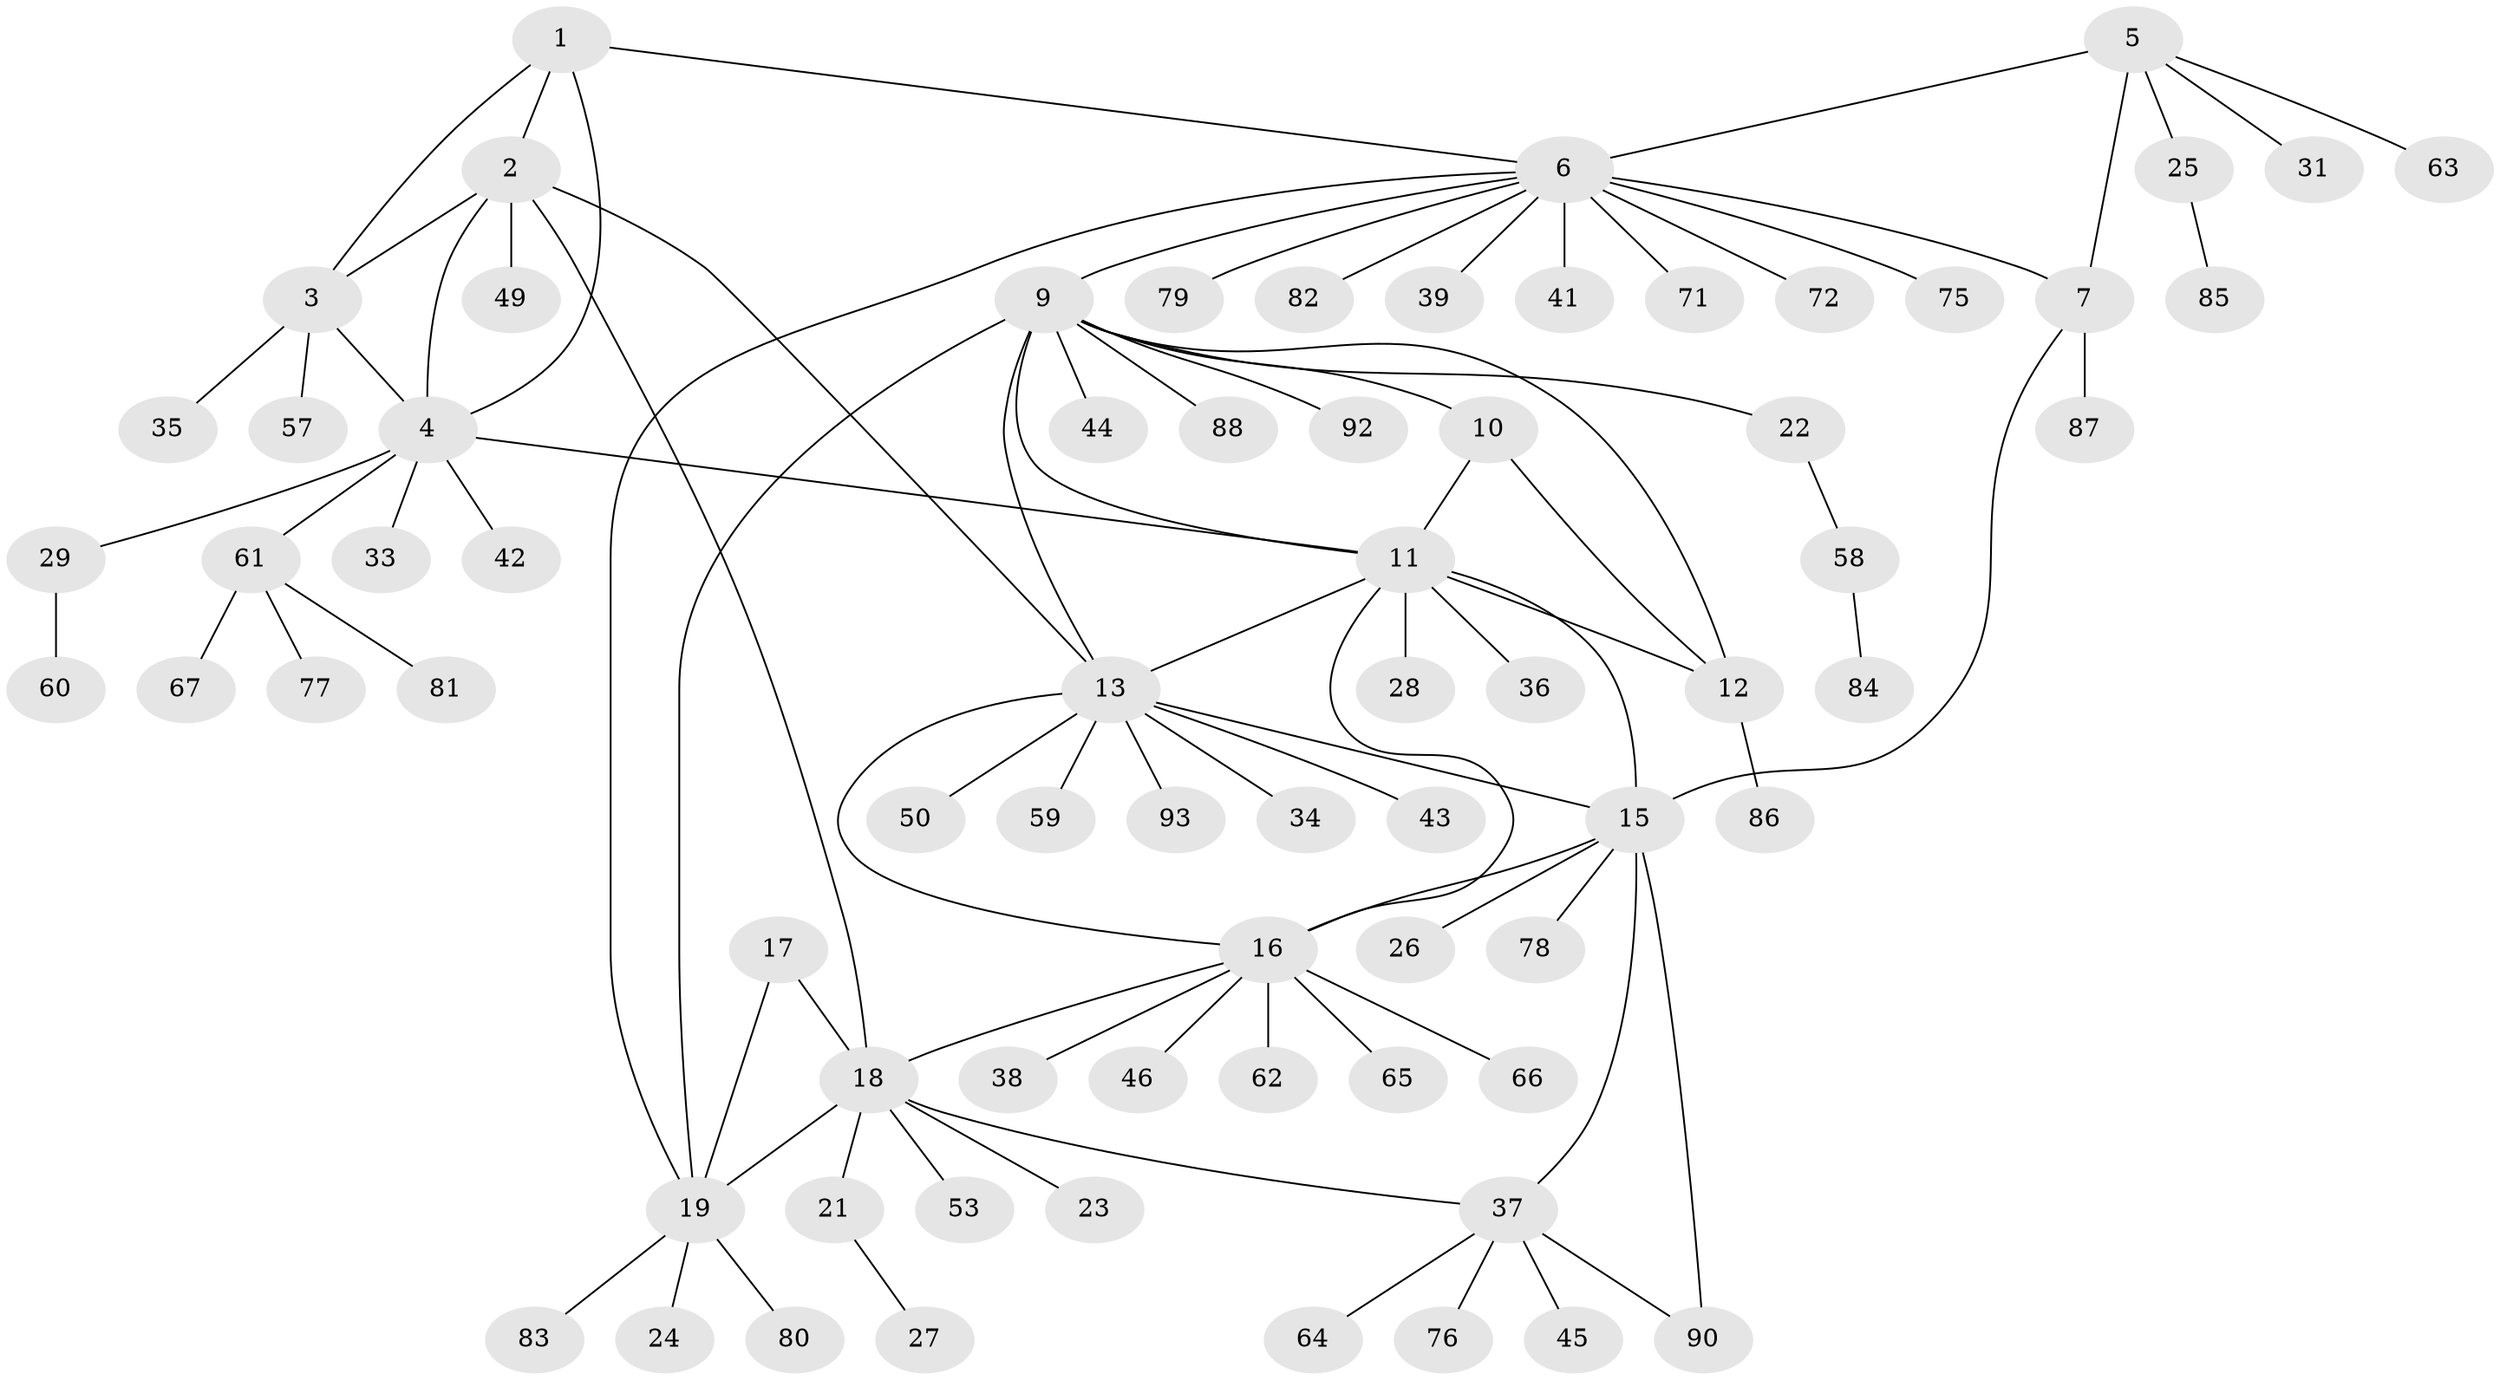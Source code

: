 // Generated by graph-tools (version 1.1) at 2025/52/02/27/25 19:52:22]
// undirected, 73 vertices, 92 edges
graph export_dot {
graph [start="1"]
  node [color=gray90,style=filled];
  1 [super="+73"];
  2;
  3;
  4 [super="+30"];
  5 [super="+89"];
  6 [super="+56"];
  7 [super="+8"];
  9 [super="+70"];
  10;
  11 [super="+14"];
  12 [super="+54"];
  13 [super="+51"];
  15 [super="+48"];
  16 [super="+40"];
  17;
  18 [super="+20"];
  19 [super="+69"];
  21 [super="+55"];
  22 [super="+68"];
  23;
  24 [super="+32"];
  25;
  26;
  27 [super="+52"];
  28;
  29;
  31;
  33;
  34;
  35;
  36;
  37 [super="+47"];
  38;
  39 [super="+91"];
  41;
  42;
  43;
  44;
  45;
  46;
  49;
  50;
  53;
  57;
  58;
  59;
  60;
  61 [super="+74"];
  62;
  63;
  64;
  65;
  66;
  67;
  71;
  72;
  75;
  76;
  77;
  78;
  79;
  80;
  81;
  82;
  83;
  84;
  85;
  86;
  87;
  88;
  90;
  92;
  93;
  1 -- 2;
  1 -- 3;
  1 -- 4;
  1 -- 6;
  2 -- 3;
  2 -- 4;
  2 -- 13;
  2 -- 49;
  2 -- 18;
  3 -- 4;
  3 -- 35;
  3 -- 57;
  4 -- 11;
  4 -- 29;
  4 -- 33;
  4 -- 42;
  4 -- 61;
  5 -- 6;
  5 -- 7 [weight=2];
  5 -- 25;
  5 -- 31;
  5 -- 63;
  6 -- 7 [weight=2];
  6 -- 9;
  6 -- 19;
  6 -- 39;
  6 -- 41;
  6 -- 71;
  6 -- 72;
  6 -- 75;
  6 -- 79;
  6 -- 82;
  7 -- 87;
  7 -- 15;
  9 -- 10;
  9 -- 11;
  9 -- 12;
  9 -- 19;
  9 -- 22;
  9 -- 44;
  9 -- 88;
  9 -- 92;
  9 -- 13;
  10 -- 11;
  10 -- 12;
  11 -- 12;
  11 -- 16;
  11 -- 36;
  11 -- 28;
  11 -- 13;
  11 -- 15;
  12 -- 86;
  13 -- 15;
  13 -- 16;
  13 -- 34;
  13 -- 43;
  13 -- 50;
  13 -- 59;
  13 -- 93;
  15 -- 16;
  15 -- 26;
  15 -- 78;
  15 -- 90;
  15 -- 37;
  16 -- 18;
  16 -- 38;
  16 -- 46;
  16 -- 62;
  16 -- 66;
  16 -- 65;
  17 -- 18 [weight=2];
  17 -- 19;
  18 -- 19 [weight=2];
  18 -- 21;
  18 -- 37;
  18 -- 53;
  18 -- 23;
  19 -- 24;
  19 -- 80;
  19 -- 83;
  21 -- 27;
  22 -- 58;
  25 -- 85;
  29 -- 60;
  37 -- 45;
  37 -- 64;
  37 -- 90;
  37 -- 76;
  58 -- 84;
  61 -- 67;
  61 -- 77;
  61 -- 81;
}
